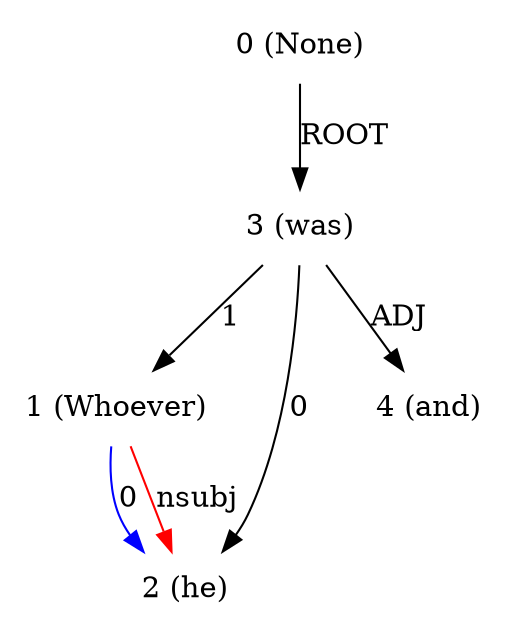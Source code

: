 digraph G{
edge [dir=forward]
node [shape=plaintext]

0 [label="0 (None)"]
0 -> 3 [label="ROOT"]
1 [label="1 (Whoever)"]
1 -> 2 [label="0", color="blue"]
2 [label="2 (he)"]
1 -> 2 [label="nsubj", color="red"]
3 [label="3 (was)"]
3 -> 1 [label="1"]
3 -> 2 [label="0"]
3 -> 4 [label="ADJ"]
4 [label="4 (and)"]
}
